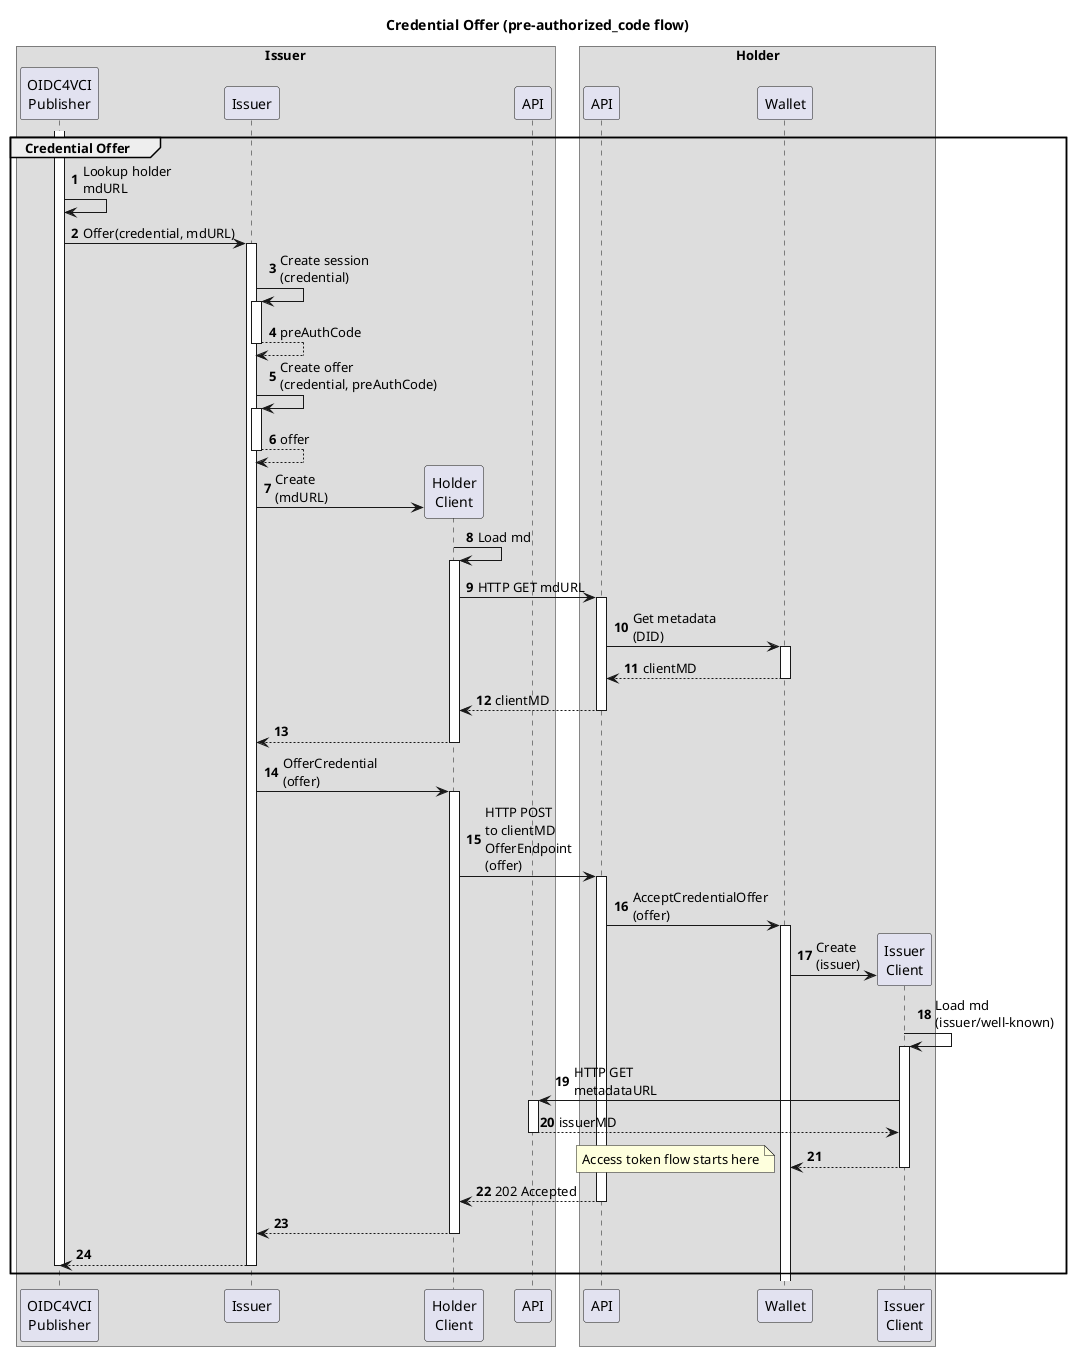 @startuml
'https://plantuml.com/sequence-diagram

title Credential Offer (pre-authorized_code flow)

autonumber

box Issuer
    participant Publisher as "OIDC4VCI\nPublisher"
    participant Issuer
    participant HolderClient as "Holder\nClient"
    participant IssuerAPI as "API"
end box

box Holder
    participant HolderAPI as "API"
    participant Wallet
    participant IssuerClient as "Issuer\nClient"
end box

group Credential Offer
    ' Issuer
    activate Publisher
    Publisher->Publisher : Lookup holder\nmdURL
    Publisher->Issuer ++ : Offer(credential, mdURL)
    Issuer->Issuer ++ : Create session\n(credential)
    Issuer-->Issuer -- : preAuthCode
    Issuer->Issuer ++ : Create offer\n(credential, preAuthCode)
    Issuer-->Issuer -- : offer
    Issuer->HolderClient **: Create\n(mdURL)
    HolderClient->HolderClient ++ : Load md
    HolderClient->HolderAPI ++: HTTP GET mdURL

    ' Holder
    HolderAPI->Wallet ++ : Get metadata\n(DID)
    Wallet-->HolderAPI -- : clientMD
    HolderAPI-->HolderClient --: clientMD

    ' Issuer
    HolderClient-->Issuer --
    Issuer->HolderClient ++ : OfferCredential\n(offer)
    HolderClient->HolderAPI ++ : HTTP POST\nto clientMD\nOfferEndpoint\n(offer)

    ' Holder
    HolderAPI -> Wallet ++ : AcceptCredentialOffer\n(offer)
    Wallet -> IssuerClient ** : Create\n(issuer)
    IssuerClient -> IssuerClient ++ : Load md\n(issuer/well-known)
    IssuerClient -> IssuerAPI ++ : HTTP GET\nmetadataURL
    IssuerAPI --> IssuerClient -- : issuerMD
    IssuerClient --> Wallet --
    note left
        Access token flow starts here
    end note
    HolderAPI --> HolderClient -- : 202 Accepted

    ' Issuer
    HolderClient-->Issuer --
    Issuer-->Publisher
    deactivate Publisher
    deactivate Issuer
end
@enduml